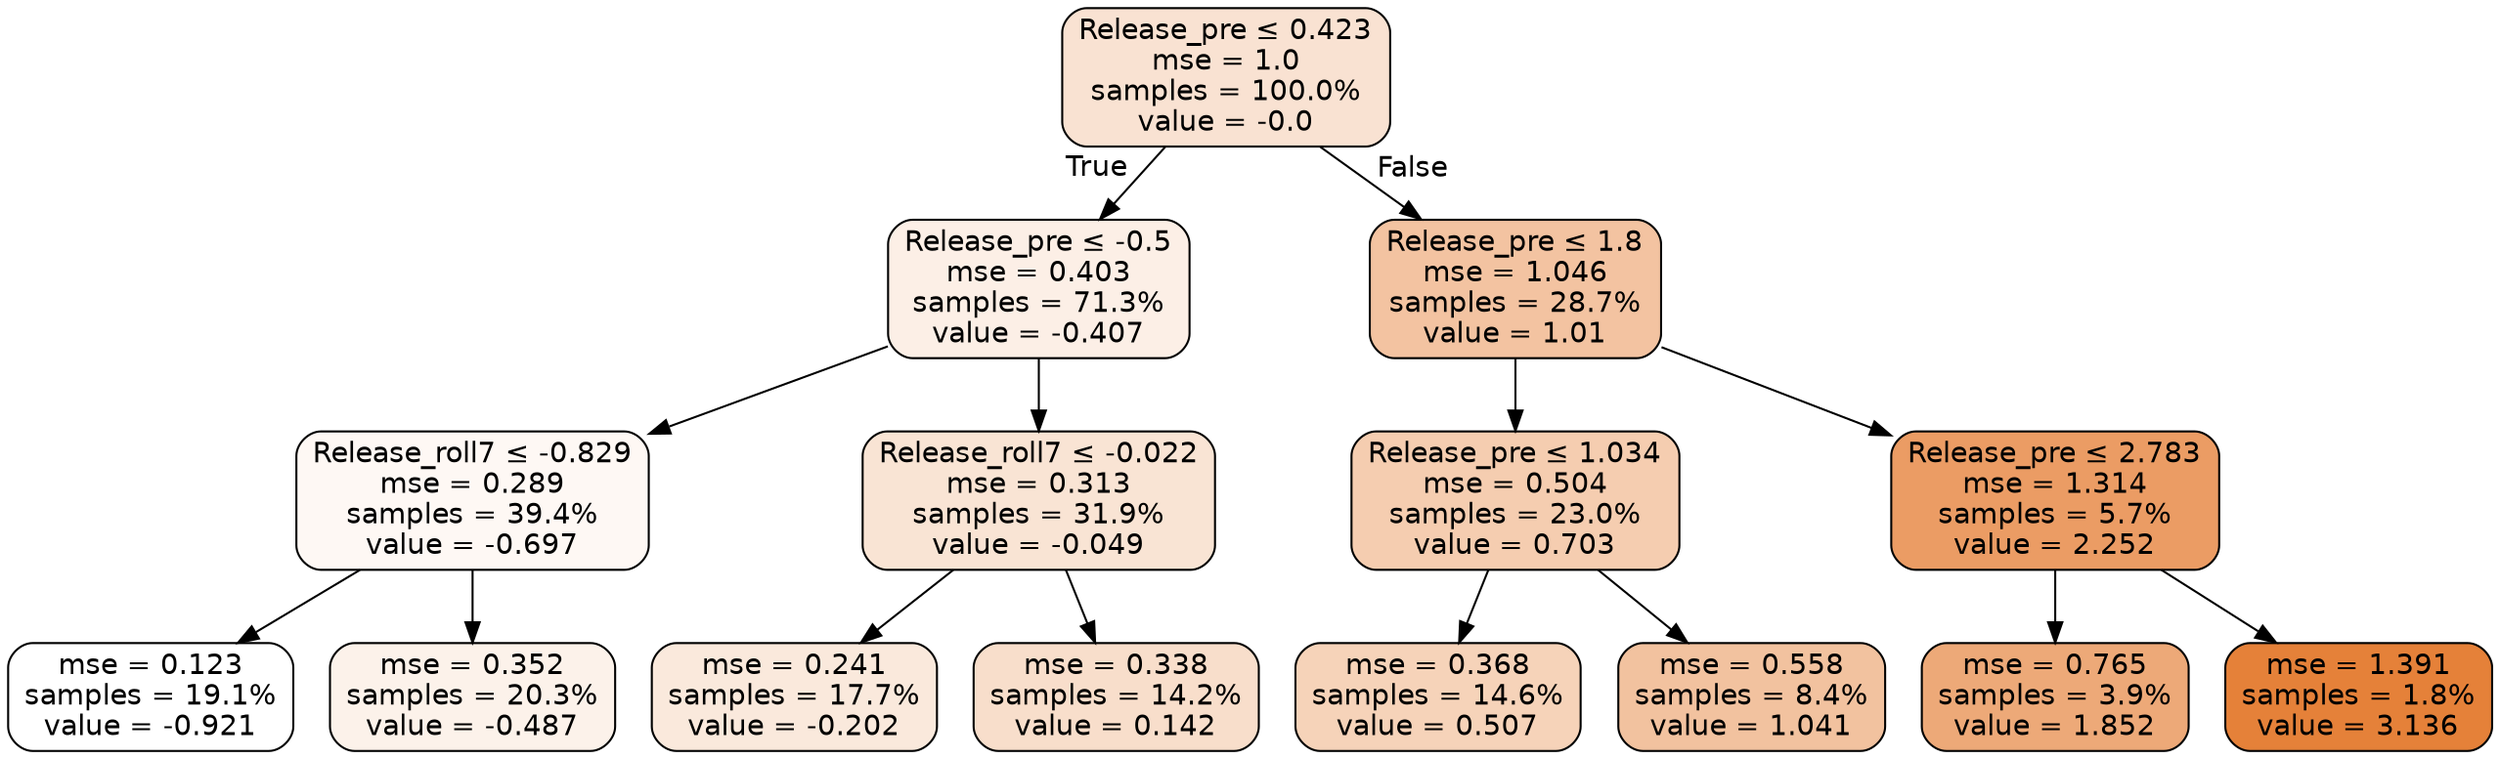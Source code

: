 digraph Tree {
node [shape=box, style="filled, rounded", color="black", fontname=helvetica] ;
edge [fontname=helvetica] ;
0 [label=<Release_pre &le; 0.423<br/>mse = 1.0<br/>samples = 100.0%<br/>value = -0.0>, fillcolor="#f9e2d2"] ;
1 [label=<Release_pre &le; -0.5<br/>mse = 0.403<br/>samples = 71.3%<br/>value = -0.407>, fillcolor="#fcefe6"] ;
0 -> 1 [labeldistance=2.5, labelangle=45, headlabel="True"] ;
2 [label=<Release_roll7 &le; -0.829<br/>mse = 0.289<br/>samples = 39.4%<br/>value = -0.697>, fillcolor="#fef8f4"] ;
1 -> 2 ;
3 [label=<mse = 0.123<br/>samples = 19.1%<br/>value = -0.921>, fillcolor="#ffffff"] ;
2 -> 3 ;
4 [label=<mse = 0.352<br/>samples = 20.3%<br/>value = -0.487>, fillcolor="#fcf2ea"] ;
2 -> 4 ;
5 [label=<Release_roll7 &le; -0.022<br/>mse = 0.313<br/>samples = 31.9%<br/>value = -0.049>, fillcolor="#f9e4d4"] ;
1 -> 5 ;
6 [label=<mse = 0.241<br/>samples = 17.7%<br/>value = -0.202>, fillcolor="#fae9dc"] ;
5 -> 6 ;
7 [label=<mse = 0.338<br/>samples = 14.2%<br/>value = 0.142>, fillcolor="#f8decb"] ;
5 -> 7 ;
8 [label=<Release_pre &le; 1.8<br/>mse = 1.046<br/>samples = 28.7%<br/>value = 1.01>, fillcolor="#f3c3a1"] ;
0 -> 8 [labeldistance=2.5, labelangle=-45, headlabel="False"] ;
9 [label=<Release_pre &le; 1.034<br/>mse = 0.504<br/>samples = 23.0%<br/>value = 0.703>, fillcolor="#f5cdb0"] ;
8 -> 9 ;
10 [label=<mse = 0.368<br/>samples = 14.6%<br/>value = 0.507>, fillcolor="#f6d3b9"] ;
9 -> 10 ;
11 [label=<mse = 0.558<br/>samples = 8.4%<br/>value = 1.041>, fillcolor="#f2c29f"] ;
9 -> 11 ;
12 [label=<Release_pre &le; 2.783<br/>mse = 1.314<br/>samples = 5.7%<br/>value = 2.252>, fillcolor="#eb9c64"] ;
8 -> 12 ;
13 [label=<mse = 0.765<br/>samples = 3.9%<br/>value = 1.852>, fillcolor="#eda978"] ;
12 -> 13 ;
14 [label=<mse = 1.391<br/>samples = 1.8%<br/>value = 3.136>, fillcolor="#e58139"] ;
12 -> 14 ;
}